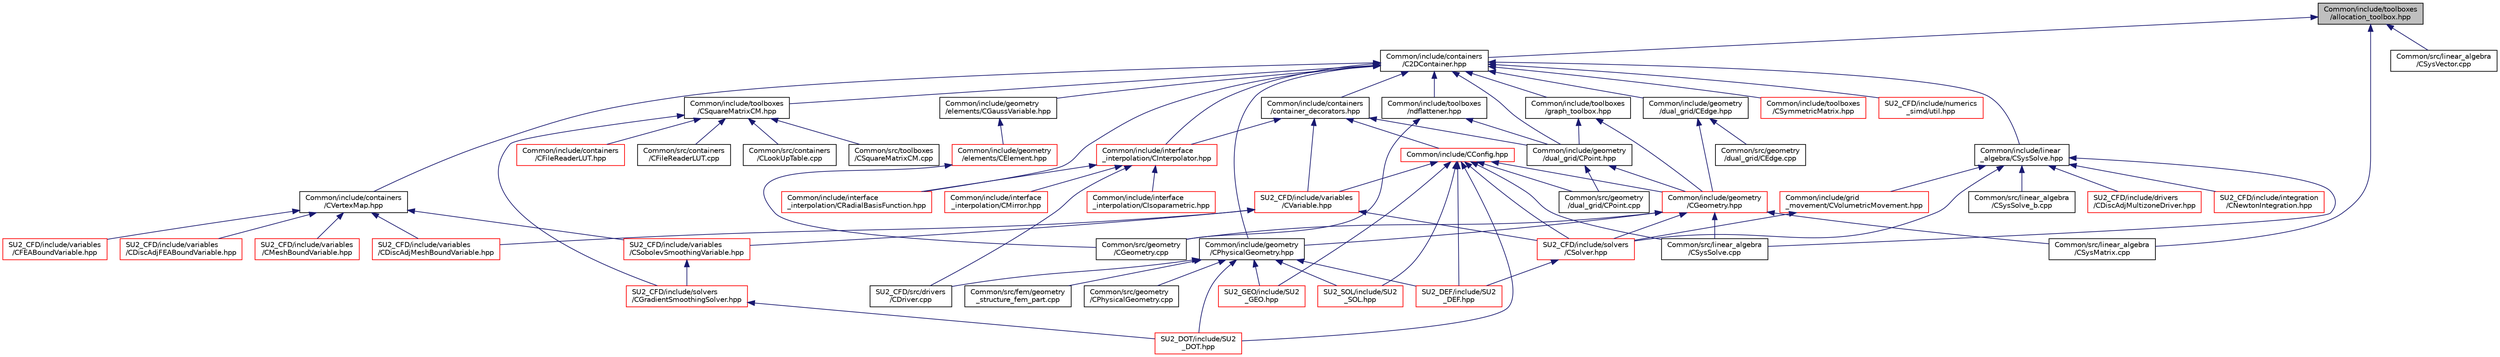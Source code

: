 digraph "Common/include/toolboxes/allocation_toolbox.hpp"
{
 // LATEX_PDF_SIZE
  edge [fontname="Helvetica",fontsize="10",labelfontname="Helvetica",labelfontsize="10"];
  node [fontname="Helvetica",fontsize="10",shape=record];
  Node1 [label="Common/include/toolboxes\l/allocation_toolbox.hpp",height=0.2,width=0.4,color="black", fillcolor="grey75", style="filled", fontcolor="black",tooltip="Helper function and classes for memory allocation. Focus on portability across platforms."];
  Node1 -> Node2 [dir="back",color="midnightblue",fontsize="10",style="solid",fontname="Helvetica"];
  Node2 [label="Common/include/containers\l/C2DContainer.hpp",height=0.2,width=0.4,color="black", fillcolor="white", style="filled",URL="$C2DContainer_8hpp.html",tooltip="A templated vector/matrix object."];
  Node2 -> Node3 [dir="back",color="midnightblue",fontsize="10",style="solid",fontname="Helvetica"];
  Node3 [label="Common/include/containers\l/container_decorators.hpp",height=0.2,width=0.4,color="black", fillcolor="white", style="filled",URL="$container__decorators_8hpp.html",tooltip="Collection of small classes that decorate C2DContainer to augment its functionality,..."];
  Node3 -> Node4 [dir="back",color="midnightblue",fontsize="10",style="solid",fontname="Helvetica"];
  Node4 [label="Common/include/CConfig.hpp",height=0.2,width=0.4,color="red", fillcolor="white", style="filled",URL="$CConfig_8hpp.html",tooltip="All the information about the definition of the physical problem. The subroutines and functions are i..."];
  Node4 -> Node11 [dir="back",color="midnightblue",fontsize="10",style="solid",fontname="Helvetica"];
  Node11 [label="Common/include/geometry\l/CGeometry.hpp",height=0.2,width=0.4,color="red", fillcolor="white", style="filled",URL="$CGeometry_8hpp.html",tooltip="Headers of the main subroutines for creating the geometrical structure. The subroutines and functions..."];
  Node11 -> Node170 [dir="back",color="midnightblue",fontsize="10",style="solid",fontname="Helvetica"];
  Node170 [label="Common/include/geometry\l/CPhysicalGeometry.hpp",height=0.2,width=0.4,color="black", fillcolor="white", style="filled",URL="$CPhysicalGeometry_8hpp.html",tooltip="Headers of the physical geometry class used to read meshes from file."];
  Node170 -> Node171 [dir="back",color="midnightblue",fontsize="10",style="solid",fontname="Helvetica"];
  Node171 [label="Common/src/fem/geometry\l_structure_fem_part.cpp",height=0.2,width=0.4,color="black", fillcolor="white", style="filled",URL="$geometry__structure__fem__part_8cpp.html",tooltip="Main subroutines for distributin the grid for the Fluid FEM solver."];
  Node170 -> Node172 [dir="back",color="midnightblue",fontsize="10",style="solid",fontname="Helvetica"];
  Node172 [label="Common/src/geometry\l/CPhysicalGeometry.cpp",height=0.2,width=0.4,color="black", fillcolor="white", style="filled",URL="$CPhysicalGeometry_8cpp.html",tooltip="Implementation of the physical geometry class."];
  Node170 -> Node19 [dir="back",color="midnightblue",fontsize="10",style="solid",fontname="Helvetica"];
  Node19 [label="SU2_CFD/src/drivers\l/CDriver.cpp",height=0.2,width=0.4,color="black", fillcolor="white", style="filled",URL="$CDriver_8cpp.html",tooltip="The main subroutines for driving single or multi-zone problems."];
  Node170 -> Node173 [dir="back",color="midnightblue",fontsize="10",style="solid",fontname="Helvetica"];
  Node173 [label="SU2_GEO/include/SU2\l_GEO.hpp",height=0.2,width=0.4,color="red", fillcolor="white", style="filled",URL="$SU2__GEO_8hpp.html",tooltip="Headers of the main subroutines of the code SU2_GEO. The subroutines and functions are in the SU2_GEO..."];
  Node170 -> Node160 [dir="back",color="midnightblue",fontsize="10",style="solid",fontname="Helvetica"];
  Node160 [label="SU2_DEF/include/SU2\l_DEF.hpp",height=0.2,width=0.4,color="red", fillcolor="white", style="filled",URL="$SU2__DEF_8hpp.html",tooltip="Headers of the main subroutines of the code SU2_DEF. The subroutines and functions are in the SU2_DEF..."];
  Node170 -> Node78 [dir="back",color="midnightblue",fontsize="10",style="solid",fontname="Helvetica"];
  Node78 [label="SU2_SOL/include/SU2\l_SOL.hpp",height=0.2,width=0.4,color="red", fillcolor="white", style="filled",URL="$SU2__SOL_8hpp.html",tooltip="Headers of the main subroutines of the code SU2_SOL. The subroutines and functions are in the SU2_SOL..."];
  Node170 -> Node80 [dir="back",color="midnightblue",fontsize="10",style="solid",fontname="Helvetica"];
  Node80 [label="SU2_DOT/include/SU2\l_DOT.hpp",height=0.2,width=0.4,color="red", fillcolor="white", style="filled",URL="$SU2__DOT_8hpp.html",tooltip="Headers of the main subroutines of the code SU2_DOT. The subroutines and functions are in the SU2_DOT..."];
  Node11 -> Node186 [dir="back",color="midnightblue",fontsize="10",style="solid",fontname="Helvetica"];
  Node186 [label="Common/src/geometry\l/CGeometry.cpp",height=0.2,width=0.4,color="black", fillcolor="white", style="filled",URL="$CGeometry_8cpp.html",tooltip="Implementation of the base geometry class."];
  Node11 -> Node194 [dir="back",color="midnightblue",fontsize="10",style="solid",fontname="Helvetica"];
  Node194 [label="Common/src/linear_algebra\l/CSysMatrix.cpp",height=0.2,width=0.4,color="black", fillcolor="white", style="filled",URL="$CSysMatrix_8cpp.html",tooltip="Implementation of the sparse matrix class."];
  Node11 -> Node184 [dir="back",color="midnightblue",fontsize="10",style="solid",fontname="Helvetica"];
  Node184 [label="Common/src/linear_algebra\l/CSysSolve.cpp",height=0.2,width=0.4,color="black", fillcolor="white", style="filled",URL="$CSysSolve_8cpp.html",tooltip="Main classes required for solving linear systems of equations."];
  Node11 -> Node22 [dir="back",color="midnightblue",fontsize="10",style="solid",fontname="Helvetica"];
  Node22 [label="SU2_CFD/include/solvers\l/CSolver.hpp",height=0.2,width=0.4,color="red", fillcolor="white", style="filled",URL="$CSolver_8hpp.html",tooltip="Headers of the CSolver class which is inherited by all of the other solvers."];
  Node22 -> Node160 [dir="back",color="midnightblue",fontsize="10",style="solid",fontname="Helvetica"];
  Node4 -> Node260 [dir="back",color="midnightblue",fontsize="10",style="solid",fontname="Helvetica"];
  Node260 [label="Common/src/geometry\l/dual_grid/CPoint.cpp",height=0.2,width=0.4,color="black", fillcolor="white", style="filled",URL="$CPoint_8cpp.html",tooltip="Main classes for defining the points of the dual grid."];
  Node4 -> Node184 [dir="back",color="midnightblue",fontsize="10",style="solid",fontname="Helvetica"];
  Node4 -> Node22 [dir="back",color="midnightblue",fontsize="10",style="solid",fontname="Helvetica"];
  Node4 -> Node368 [dir="back",color="midnightblue",fontsize="10",style="solid",fontname="Helvetica"];
  Node368 [label="SU2_CFD/include/variables\l/CVariable.hpp",height=0.2,width=0.4,color="red", fillcolor="white", style="filled",URL="$CVariable_8hpp.html",tooltip="Declaration and inlines of the parent class for defining problem variables, function definitions in f..."];
  Node368 -> Node22 [dir="back",color="midnightblue",fontsize="10",style="solid",fontname="Helvetica"];
  Node368 -> Node393 [dir="back",color="midnightblue",fontsize="10",style="solid",fontname="Helvetica"];
  Node393 [label="SU2_CFD/include/variables\l/CDiscAdjMeshBoundVariable.hpp",height=0.2,width=0.4,color="red", fillcolor="white", style="filled",URL="$CDiscAdjMeshBoundVariable_8hpp.html",tooltip=" "];
  Node368 -> Node395 [dir="back",color="midnightblue",fontsize="10",style="solid",fontname="Helvetica"];
  Node395 [label="SU2_CFD/include/variables\l/CSobolevSmoothingVariable.hpp",height=0.2,width=0.4,color="red", fillcolor="white", style="filled",URL="$CSobolevSmoothingVariable_8hpp.html",tooltip="Class for defining the variables of the gradient smoothing."];
  Node395 -> Node109 [dir="back",color="midnightblue",fontsize="10",style="solid",fontname="Helvetica"];
  Node109 [label="SU2_CFD/include/solvers\l/CGradientSmoothingSolver.hpp",height=0.2,width=0.4,color="red", fillcolor="white", style="filled",URL="$CGradientSmoothingSolver_8hpp.html",tooltip="SOlver class for Sobolev smoothing of sensitivities."];
  Node109 -> Node80 [dir="back",color="midnightblue",fontsize="10",style="solid",fontname="Helvetica"];
  Node4 -> Node173 [dir="back",color="midnightblue",fontsize="10",style="solid",fontname="Helvetica"];
  Node4 -> Node160 [dir="back",color="midnightblue",fontsize="10",style="solid",fontname="Helvetica"];
  Node4 -> Node78 [dir="back",color="midnightblue",fontsize="10",style="solid",fontname="Helvetica"];
  Node4 -> Node80 [dir="back",color="midnightblue",fontsize="10",style="solid",fontname="Helvetica"];
  Node3 -> Node430 [dir="back",color="midnightblue",fontsize="10",style="solid",fontname="Helvetica"];
  Node430 [label="Common/include/geometry\l/dual_grid/CPoint.hpp",height=0.2,width=0.4,color="black", fillcolor="white", style="filled",URL="$CPoint_8hpp.html",tooltip="Declaration of the point class that stores geometric and adjacency information for dual control volum..."];
  Node430 -> Node11 [dir="back",color="midnightblue",fontsize="10",style="solid",fontname="Helvetica"];
  Node430 -> Node260 [dir="back",color="midnightblue",fontsize="10",style="solid",fontname="Helvetica"];
  Node3 -> Node431 [dir="back",color="midnightblue",fontsize="10",style="solid",fontname="Helvetica"];
  Node431 [label="Common/include/interface\l_interpolation/CInterpolator.hpp",height=0.2,width=0.4,color="red", fillcolor="white", style="filled",URL="$CInterpolator_8hpp.html",tooltip="Base class for multiphysics interpolation."];
  Node431 -> Node432 [dir="back",color="midnightblue",fontsize="10",style="solid",fontname="Helvetica"];
  Node432 [label="Common/include/interface\l_interpolation/CIsoparametric.hpp",height=0.2,width=0.4,color="red", fillcolor="white", style="filled",URL="$CIsoparametric_8hpp.html",tooltip="Isoparametric interpolation using FE shape functions."];
  Node431 -> Node433 [dir="back",color="midnightblue",fontsize="10",style="solid",fontname="Helvetica"];
  Node433 [label="Common/include/interface\l_interpolation/CMirror.hpp",height=0.2,width=0.4,color="red", fillcolor="white", style="filled",URL="$CMirror_8hpp.html",tooltip="Mirror interpolation for the conservative (work-wise) approach in FSI problems."];
  Node431 -> Node435 [dir="back",color="midnightblue",fontsize="10",style="solid",fontname="Helvetica"];
  Node435 [label="Common/include/interface\l_interpolation/CRadialBasisFunction.hpp",height=0.2,width=0.4,color="red", fillcolor="white", style="filled",URL="$CRadialBasisFunction_8hpp.html",tooltip="Radial basis function interpolation."];
  Node431 -> Node19 [dir="back",color="midnightblue",fontsize="10",style="solid",fontname="Helvetica"];
  Node3 -> Node368 [dir="back",color="midnightblue",fontsize="10",style="solid",fontname="Helvetica"];
  Node2 -> Node437 [dir="back",color="midnightblue",fontsize="10",style="solid",fontname="Helvetica"];
  Node437 [label="Common/include/toolboxes\l/CSquareMatrixCM.hpp",height=0.2,width=0.4,color="black", fillcolor="white", style="filled",URL="$CSquareMatrixCM_8hpp.html",tooltip="Dense general square matrix, used for example in DG standard elements in Column Major order storage."];
  Node437 -> Node438 [dir="back",color="midnightblue",fontsize="10",style="solid",fontname="Helvetica"];
  Node438 [label="Common/include/containers\l/CFileReaderLUT.hpp",height=0.2,width=0.4,color="red", fillcolor="white", style="filled",URL="$CFileReaderLUT_8hpp.html",tooltip="reading lookup table for tabulated fluid properties"];
  Node437 -> Node441 [dir="back",color="midnightblue",fontsize="10",style="solid",fontname="Helvetica"];
  Node441 [label="Common/src/containers\l/CFileReaderLUT.cpp",height=0.2,width=0.4,color="black", fillcolor="white", style="filled",URL="$CFileReaderLUT_8cpp.html",tooltip=" "];
  Node437 -> Node440 [dir="back",color="midnightblue",fontsize="10",style="solid",fontname="Helvetica"];
  Node440 [label="Common/src/containers\l/CLookUpTable.cpp",height=0.2,width=0.4,color="black", fillcolor="white", style="filled",URL="$CLookUpTable_8cpp.html",tooltip=" "];
  Node437 -> Node442 [dir="back",color="midnightblue",fontsize="10",style="solid",fontname="Helvetica"];
  Node442 [label="Common/src/toolboxes\l/CSquareMatrixCM.cpp",height=0.2,width=0.4,color="black", fillcolor="white", style="filled",URL="$CSquareMatrixCM_8cpp.html",tooltip="Implementation of dense matrix helper class in Column Major order (see hpp)."];
  Node437 -> Node109 [dir="back",color="midnightblue",fontsize="10",style="solid",fontname="Helvetica"];
  Node2 -> Node443 [dir="back",color="midnightblue",fontsize="10",style="solid",fontname="Helvetica"];
  Node443 [label="Common/include/containers\l/CVertexMap.hpp",height=0.2,width=0.4,color="black", fillcolor="white", style="filled",URL="$CVertexMap_8hpp.html",tooltip="An index to index lookup vector."];
  Node443 -> Node390 [dir="back",color="midnightblue",fontsize="10",style="solid",fontname="Helvetica"];
  Node390 [label="SU2_CFD/include/variables\l/CDiscAdjFEABoundVariable.hpp",height=0.2,width=0.4,color="red", fillcolor="white", style="filled",URL="$CDiscAdjFEABoundVariable_8hpp.html",tooltip="Main class for defining the variables of the adjoint FEA solver at the boundary."];
  Node443 -> Node393 [dir="back",color="midnightblue",fontsize="10",style="solid",fontname="Helvetica"];
  Node443 -> Node395 [dir="back",color="midnightblue",fontsize="10",style="solid",fontname="Helvetica"];
  Node443 -> Node412 [dir="back",color="midnightblue",fontsize="10",style="solid",fontname="Helvetica"];
  Node412 [label="SU2_CFD/include/variables\l/CMeshBoundVariable.hpp",height=0.2,width=0.4,color="red", fillcolor="white", style="filled",URL="$CMeshBoundVariable_8hpp.html",tooltip="Declaration and inlines of the class to define the variables of the mesh movement at the moving bound..."];
  Node443 -> Node420 [dir="back",color="midnightblue",fontsize="10",style="solid",fontname="Helvetica"];
  Node420 [label="SU2_CFD/include/variables\l/CFEABoundVariable.hpp",height=0.2,width=0.4,color="red", fillcolor="white", style="filled",URL="$CFEABoundVariable_8hpp.html",tooltip="Class for defining the variables on the FEA boundaries for FSI applications."];
  Node2 -> Node430 [dir="back",color="midnightblue",fontsize="10",style="solid",fontname="Helvetica"];
  Node2 -> Node444 [dir="back",color="midnightblue",fontsize="10",style="solid",fontname="Helvetica"];
  Node444 [label="Common/include/toolboxes\l/graph_toolbox.hpp",height=0.2,width=0.4,color="black", fillcolor="white", style="filled",URL="$graph__toolbox_8hpp.html",tooltip="Functions and classes to build/represent sparse graphs or sparse patterns."];
  Node444 -> Node430 [dir="back",color="midnightblue",fontsize="10",style="solid",fontname="Helvetica"];
  Node444 -> Node11 [dir="back",color="midnightblue",fontsize="10",style="solid",fontname="Helvetica"];
  Node2 -> Node445 [dir="back",color="midnightblue",fontsize="10",style="solid",fontname="Helvetica"];
  Node445 [label="Common/include/toolboxes\l/ndflattener.hpp",height=0.2,width=0.4,color="black", fillcolor="white", style="filled",URL="$ndflattener_8hpp.html",tooltip="Flatten pointer-to-pointer-... arrays for MPI communication."];
  Node445 -> Node430 [dir="back",color="midnightblue",fontsize="10",style="solid",fontname="Helvetica"];
  Node445 -> Node186 [dir="back",color="midnightblue",fontsize="10",style="solid",fontname="Helvetica"];
  Node2 -> Node446 [dir="back",color="midnightblue",fontsize="10",style="solid",fontname="Helvetica"];
  Node446 [label="Common/include/geometry\l/dual_grid/CEdge.hpp",height=0.2,width=0.4,color="black", fillcolor="white", style="filled",URL="$CEdge_8hpp.html",tooltip="Declaration of the edge class CEdge.cpp file."];
  Node446 -> Node11 [dir="back",color="midnightblue",fontsize="10",style="solid",fontname="Helvetica"];
  Node446 -> Node447 [dir="back",color="midnightblue",fontsize="10",style="solid",fontname="Helvetica"];
  Node447 [label="Common/src/geometry\l/dual_grid/CEdge.cpp",height=0.2,width=0.4,color="black", fillcolor="white", style="filled",URL="$CEdge_8cpp.html",tooltip="Implementation of the edge class."];
  Node2 -> Node170 [dir="back",color="midnightblue",fontsize="10",style="solid",fontname="Helvetica"];
  Node2 -> Node448 [dir="back",color="midnightblue",fontsize="10",style="solid",fontname="Helvetica"];
  Node448 [label="Common/include/geometry\l/elements/CGaussVariable.hpp",height=0.2,width=0.4,color="black", fillcolor="white", style="filled",URL="$CGaussVariable_8hpp.html",tooltip="Light-weight class to store Gaussian point information."];
  Node448 -> Node449 [dir="back",color="midnightblue",fontsize="10",style="solid",fontname="Helvetica"];
  Node449 [label="Common/include/geometry\l/elements/CElement.hpp",height=0.2,width=0.4,color="red", fillcolor="white", style="filled",URL="$CElement_8hpp.html",tooltip="Main header of the Finite Element structure declaring the abstract interface and the available finite..."];
  Node449 -> Node186 [dir="back",color="midnightblue",fontsize="10",style="solid",fontname="Helvetica"];
  Node2 -> Node461 [dir="back",color="midnightblue",fontsize="10",style="solid",fontname="Helvetica"];
  Node461 [label="Common/include/linear\l_algebra/CSysSolve.hpp",height=0.2,width=0.4,color="black", fillcolor="white", style="filled",URL="$CSysSolve_8hpp.html",tooltip="Headers for the classes related to linear solvers (CG, FGMRES, etc) The subroutines and functions are..."];
  Node461 -> Node180 [dir="back",color="midnightblue",fontsize="10",style="solid",fontname="Helvetica"];
  Node180 [label="Common/include/grid\l_movement/CVolumetricMovement.hpp",height=0.2,width=0.4,color="red", fillcolor="white", style="filled",URL="$CVolumetricMovement_8hpp.html",tooltip="Headers of the CVolumetricMovement class."];
  Node180 -> Node22 [dir="back",color="midnightblue",fontsize="10",style="solid",fontname="Helvetica"];
  Node461 -> Node184 [dir="back",color="midnightblue",fontsize="10",style="solid",fontname="Helvetica"];
  Node461 -> Node228 [dir="back",color="midnightblue",fontsize="10",style="solid",fontname="Helvetica"];
  Node228 [label="Common/src/linear_algebra\l/CSysSolve_b.cpp",height=0.2,width=0.4,color="black", fillcolor="white", style="filled",URL="$CSysSolve__b_8cpp.html",tooltip="Routines for the linear solver used in the reverse sweep of AD."];
  Node461 -> Node22 [dir="back",color="midnightblue",fontsize="10",style="solid",fontname="Helvetica"];
  Node461 -> Node26 [dir="back",color="midnightblue",fontsize="10",style="solid",fontname="Helvetica"];
  Node26 [label="SU2_CFD/include/drivers\l/CDiscAdjMultizoneDriver.hpp",height=0.2,width=0.4,color="red", fillcolor="white", style="filled",URL="$CDiscAdjMultizoneDriver_8hpp.html",tooltip=" "];
  Node461 -> Node39 [dir="back",color="midnightblue",fontsize="10",style="solid",fontname="Helvetica"];
  Node39 [label="SU2_CFD/include/integration\l/CNewtonIntegration.hpp",height=0.2,width=0.4,color="red", fillcolor="white", style="filled",URL="$CNewtonIntegration_8hpp.html",tooltip="Newton-Krylov integration."];
  Node2 -> Node431 [dir="back",color="midnightblue",fontsize="10",style="solid",fontname="Helvetica"];
  Node2 -> Node435 [dir="back",color="midnightblue",fontsize="10",style="solid",fontname="Helvetica"];
  Node2 -> Node462 [dir="back",color="midnightblue",fontsize="10",style="solid",fontname="Helvetica"];
  Node462 [label="Common/include/toolboxes\l/CSymmetricMatrix.hpp",height=0.2,width=0.4,color="red", fillcolor="white", style="filled",URL="$CSymmetricMatrix_8hpp.html",tooltip="Dense symmetric matrix, used for example in RBF interpolation."];
  Node2 -> Node229 [dir="back",color="midnightblue",fontsize="10",style="solid",fontname="Helvetica"];
  Node229 [label="SU2_CFD/include/numerics\l_simd/util.hpp",height=0.2,width=0.4,color="red", fillcolor="white", style="filled",URL="$util_8hpp.html",tooltip="Generic auxiliary functions."];
  Node1 -> Node194 [dir="back",color="midnightblue",fontsize="10",style="solid",fontname="Helvetica"];
  Node1 -> Node465 [dir="back",color="midnightblue",fontsize="10",style="solid",fontname="Helvetica"];
  Node465 [label="Common/src/linear_algebra\l/CSysVector.cpp",height=0.2,width=0.4,color="black", fillcolor="white", style="filled",URL="$CSysVector_8cpp.html",tooltip="Implementation and explicit instantiations of CSysVector."];
}

